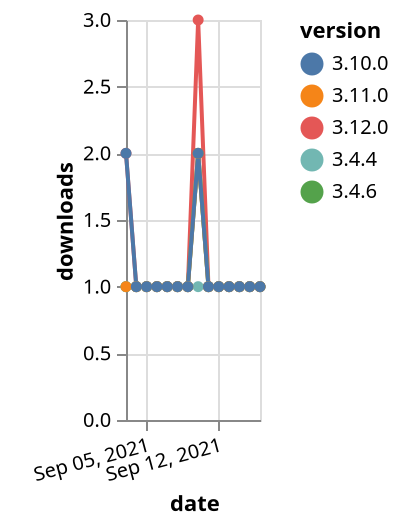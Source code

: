 {"$schema": "https://vega.github.io/schema/vega-lite/v5.json", "description": "A simple bar chart with embedded data.", "data": {"values": [{"date": "2021-09-03", "total": 186, "delta": 2, "version": "3.12.0"}, {"date": "2021-09-04", "total": 187, "delta": 1, "version": "3.12.0"}, {"date": "2021-09-05", "total": 188, "delta": 1, "version": "3.12.0"}, {"date": "2021-09-06", "total": 189, "delta": 1, "version": "3.12.0"}, {"date": "2021-09-07", "total": 190, "delta": 1, "version": "3.12.0"}, {"date": "2021-09-08", "total": 191, "delta": 1, "version": "3.12.0"}, {"date": "2021-09-09", "total": 192, "delta": 1, "version": "3.12.0"}, {"date": "2021-09-10", "total": 195, "delta": 3, "version": "3.12.0"}, {"date": "2021-09-11", "total": 196, "delta": 1, "version": "3.12.0"}, {"date": "2021-09-12", "total": 197, "delta": 1, "version": "3.12.0"}, {"date": "2021-09-13", "total": 198, "delta": 1, "version": "3.12.0"}, {"date": "2021-09-14", "total": 199, "delta": 1, "version": "3.12.0"}, {"date": "2021-09-15", "total": 200, "delta": 1, "version": "3.12.0"}, {"date": "2021-09-16", "total": 201, "delta": 1, "version": "3.12.0"}, {"date": "2021-09-03", "total": 175, "delta": 1, "version": "3.4.6"}, {"date": "2021-09-04", "total": 176, "delta": 1, "version": "3.4.6"}, {"date": "2021-09-05", "total": 177, "delta": 1, "version": "3.4.6"}, {"date": "2021-09-06", "total": 178, "delta": 1, "version": "3.4.6"}, {"date": "2021-09-07", "total": 179, "delta": 1, "version": "3.4.6"}, {"date": "2021-09-08", "total": 180, "delta": 1, "version": "3.4.6"}, {"date": "2021-09-09", "total": 181, "delta": 1, "version": "3.4.6"}, {"date": "2021-09-10", "total": 183, "delta": 2, "version": "3.4.6"}, {"date": "2021-09-11", "total": 184, "delta": 1, "version": "3.4.6"}, {"date": "2021-09-12", "total": 185, "delta": 1, "version": "3.4.6"}, {"date": "2021-09-13", "total": 186, "delta": 1, "version": "3.4.6"}, {"date": "2021-09-14", "total": 187, "delta": 1, "version": "3.4.6"}, {"date": "2021-09-15", "total": 188, "delta": 1, "version": "3.4.6"}, {"date": "2021-09-16", "total": 189, "delta": 1, "version": "3.4.6"}, {"date": "2021-09-03", "total": 222, "delta": 1, "version": "3.4.4"}, {"date": "2021-09-04", "total": 223, "delta": 1, "version": "3.4.4"}, {"date": "2021-09-05", "total": 224, "delta": 1, "version": "3.4.4"}, {"date": "2021-09-06", "total": 225, "delta": 1, "version": "3.4.4"}, {"date": "2021-09-07", "total": 226, "delta": 1, "version": "3.4.4"}, {"date": "2021-09-08", "total": 227, "delta": 1, "version": "3.4.4"}, {"date": "2021-09-09", "total": 228, "delta": 1, "version": "3.4.4"}, {"date": "2021-09-10", "total": 229, "delta": 1, "version": "3.4.4"}, {"date": "2021-09-11", "total": 230, "delta": 1, "version": "3.4.4"}, {"date": "2021-09-12", "total": 231, "delta": 1, "version": "3.4.4"}, {"date": "2021-09-13", "total": 232, "delta": 1, "version": "3.4.4"}, {"date": "2021-09-14", "total": 233, "delta": 1, "version": "3.4.4"}, {"date": "2021-09-15", "total": 234, "delta": 1, "version": "3.4.4"}, {"date": "2021-09-16", "total": 235, "delta": 1, "version": "3.4.4"}, {"date": "2021-09-03", "total": 140, "delta": 1, "version": "3.11.0"}, {"date": "2021-09-04", "total": 141, "delta": 1, "version": "3.11.0"}, {"date": "2021-09-05", "total": 142, "delta": 1, "version": "3.11.0"}, {"date": "2021-09-06", "total": 143, "delta": 1, "version": "3.11.0"}, {"date": "2021-09-07", "total": 144, "delta": 1, "version": "3.11.0"}, {"date": "2021-09-08", "total": 145, "delta": 1, "version": "3.11.0"}, {"date": "2021-09-09", "total": 146, "delta": 1, "version": "3.11.0"}, {"date": "2021-09-10", "total": 148, "delta": 2, "version": "3.11.0"}, {"date": "2021-09-11", "total": 149, "delta": 1, "version": "3.11.0"}, {"date": "2021-09-12", "total": 150, "delta": 1, "version": "3.11.0"}, {"date": "2021-09-13", "total": 151, "delta": 1, "version": "3.11.0"}, {"date": "2021-09-14", "total": 152, "delta": 1, "version": "3.11.0"}, {"date": "2021-09-15", "total": 153, "delta": 1, "version": "3.11.0"}, {"date": "2021-09-16", "total": 154, "delta": 1, "version": "3.11.0"}, {"date": "2021-09-03", "total": 166, "delta": 2, "version": "3.10.0"}, {"date": "2021-09-04", "total": 167, "delta": 1, "version": "3.10.0"}, {"date": "2021-09-05", "total": 168, "delta": 1, "version": "3.10.0"}, {"date": "2021-09-06", "total": 169, "delta": 1, "version": "3.10.0"}, {"date": "2021-09-07", "total": 170, "delta": 1, "version": "3.10.0"}, {"date": "2021-09-08", "total": 171, "delta": 1, "version": "3.10.0"}, {"date": "2021-09-09", "total": 172, "delta": 1, "version": "3.10.0"}, {"date": "2021-09-10", "total": 174, "delta": 2, "version": "3.10.0"}, {"date": "2021-09-11", "total": 175, "delta": 1, "version": "3.10.0"}, {"date": "2021-09-12", "total": 176, "delta": 1, "version": "3.10.0"}, {"date": "2021-09-13", "total": 177, "delta": 1, "version": "3.10.0"}, {"date": "2021-09-14", "total": 178, "delta": 1, "version": "3.10.0"}, {"date": "2021-09-15", "total": 179, "delta": 1, "version": "3.10.0"}, {"date": "2021-09-16", "total": 180, "delta": 1, "version": "3.10.0"}]}, "width": "container", "mark": {"type": "line", "point": {"filled": true}}, "encoding": {"x": {"field": "date", "type": "temporal", "timeUnit": "yearmonthdate", "title": "date", "axis": {"labelAngle": -15}}, "y": {"field": "delta", "type": "quantitative", "title": "downloads"}, "color": {"field": "version", "type": "nominal"}, "tooltip": {"field": "delta"}}}